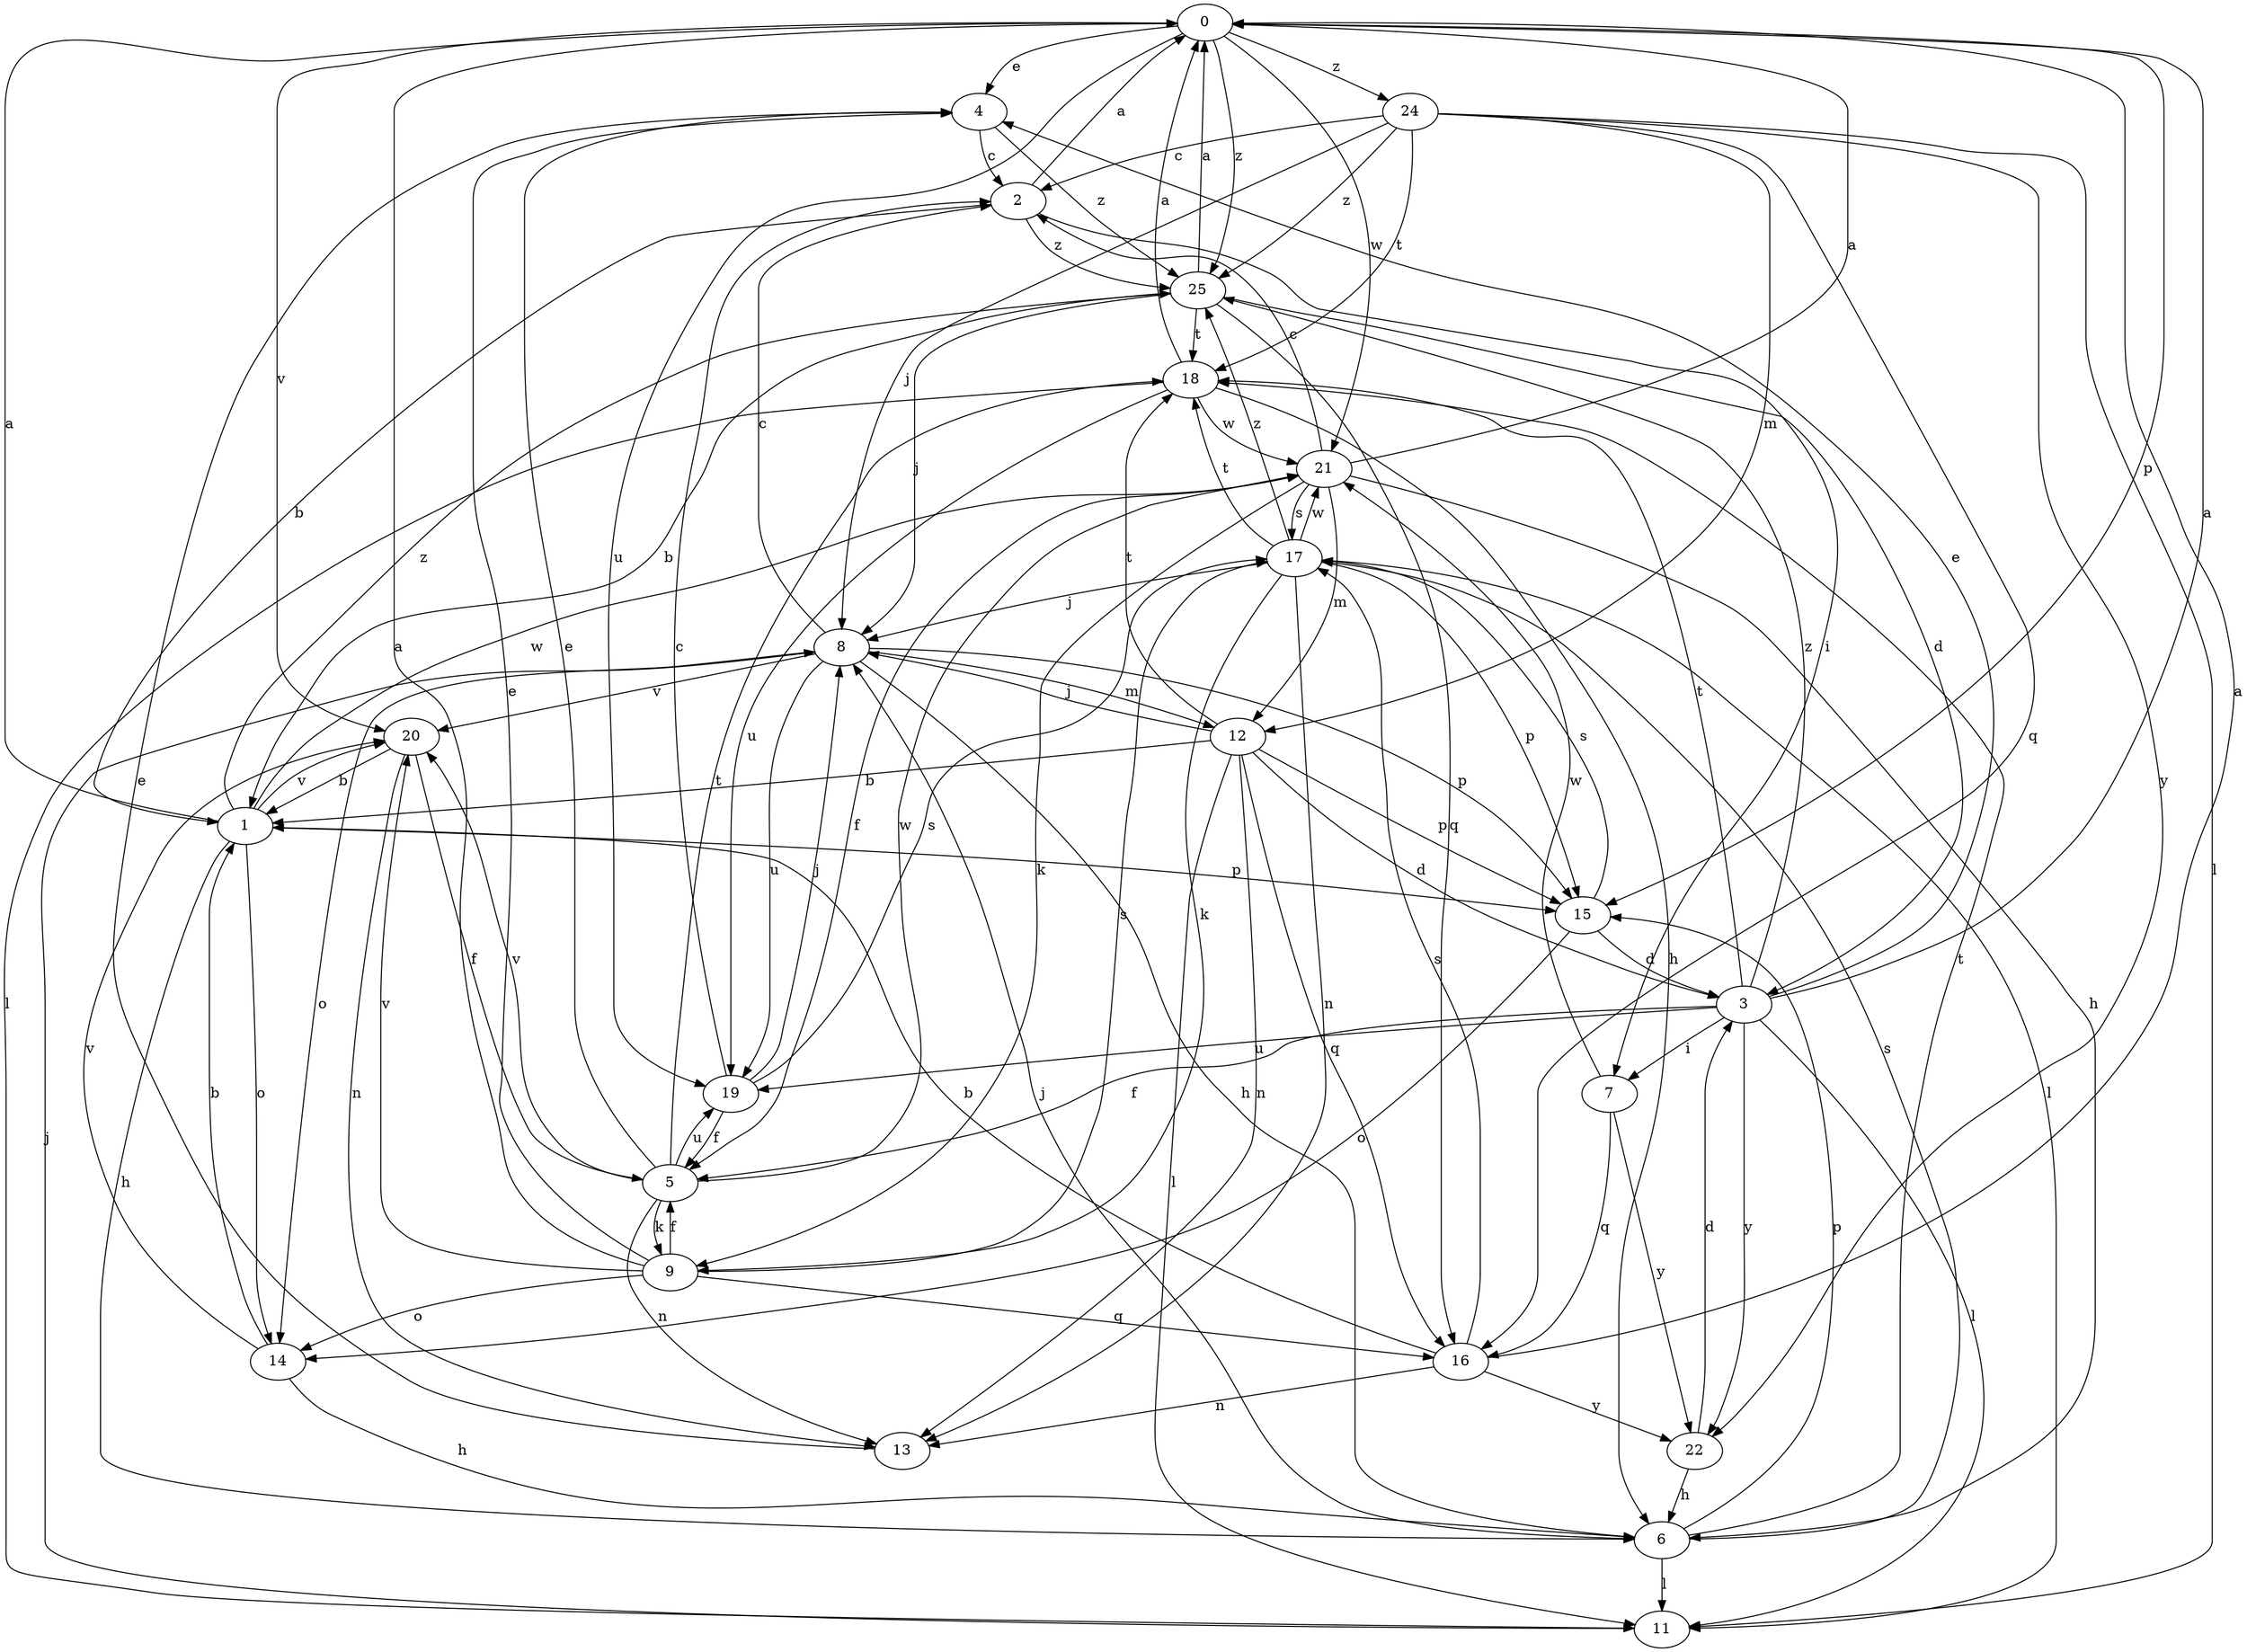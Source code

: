 strict digraph  {
0;
1;
2;
3;
4;
5;
6;
7;
8;
9;
11;
12;
13;
14;
15;
16;
17;
18;
19;
20;
21;
22;
24;
25;
0 -> 4  [label=e];
0 -> 15  [label=p];
0 -> 19  [label=u];
0 -> 20  [label=v];
0 -> 21  [label=w];
0 -> 24  [label=z];
0 -> 25  [label=z];
1 -> 0  [label=a];
1 -> 6  [label=h];
1 -> 14  [label=o];
1 -> 15  [label=p];
1 -> 20  [label=v];
1 -> 21  [label=w];
1 -> 25  [label=z];
2 -> 0  [label=a];
2 -> 1  [label=b];
2 -> 7  [label=i];
2 -> 25  [label=z];
3 -> 0  [label=a];
3 -> 4  [label=e];
3 -> 5  [label=f];
3 -> 7  [label=i];
3 -> 11  [label=l];
3 -> 18  [label=t];
3 -> 19  [label=u];
3 -> 22  [label=y];
3 -> 25  [label=z];
4 -> 2  [label=c];
4 -> 25  [label=z];
5 -> 4  [label=e];
5 -> 9  [label=k];
5 -> 13  [label=n];
5 -> 18  [label=t];
5 -> 19  [label=u];
5 -> 20  [label=v];
5 -> 21  [label=w];
6 -> 8  [label=j];
6 -> 11  [label=l];
6 -> 15  [label=p];
6 -> 17  [label=s];
6 -> 18  [label=t];
7 -> 16  [label=q];
7 -> 21  [label=w];
7 -> 22  [label=y];
8 -> 2  [label=c];
8 -> 6  [label=h];
8 -> 12  [label=m];
8 -> 14  [label=o];
8 -> 15  [label=p];
8 -> 19  [label=u];
8 -> 20  [label=v];
9 -> 0  [label=a];
9 -> 4  [label=e];
9 -> 5  [label=f];
9 -> 14  [label=o];
9 -> 16  [label=q];
9 -> 17  [label=s];
9 -> 20  [label=v];
11 -> 8  [label=j];
12 -> 1  [label=b];
12 -> 3  [label=d];
12 -> 8  [label=j];
12 -> 11  [label=l];
12 -> 13  [label=n];
12 -> 15  [label=p];
12 -> 16  [label=q];
12 -> 18  [label=t];
13 -> 4  [label=e];
14 -> 1  [label=b];
14 -> 6  [label=h];
14 -> 20  [label=v];
15 -> 3  [label=d];
15 -> 14  [label=o];
15 -> 17  [label=s];
16 -> 0  [label=a];
16 -> 1  [label=b];
16 -> 13  [label=n];
16 -> 17  [label=s];
16 -> 22  [label=y];
17 -> 8  [label=j];
17 -> 9  [label=k];
17 -> 11  [label=l];
17 -> 13  [label=n];
17 -> 15  [label=p];
17 -> 18  [label=t];
17 -> 21  [label=w];
17 -> 25  [label=z];
18 -> 0  [label=a];
18 -> 6  [label=h];
18 -> 11  [label=l];
18 -> 19  [label=u];
18 -> 21  [label=w];
19 -> 2  [label=c];
19 -> 5  [label=f];
19 -> 8  [label=j];
19 -> 17  [label=s];
20 -> 1  [label=b];
20 -> 5  [label=f];
20 -> 13  [label=n];
21 -> 0  [label=a];
21 -> 2  [label=c];
21 -> 5  [label=f];
21 -> 6  [label=h];
21 -> 9  [label=k];
21 -> 12  [label=m];
21 -> 17  [label=s];
22 -> 3  [label=d];
22 -> 6  [label=h];
24 -> 2  [label=c];
24 -> 8  [label=j];
24 -> 11  [label=l];
24 -> 12  [label=m];
24 -> 16  [label=q];
24 -> 18  [label=t];
24 -> 22  [label=y];
24 -> 25  [label=z];
25 -> 0  [label=a];
25 -> 1  [label=b];
25 -> 3  [label=d];
25 -> 8  [label=j];
25 -> 16  [label=q];
25 -> 18  [label=t];
}
